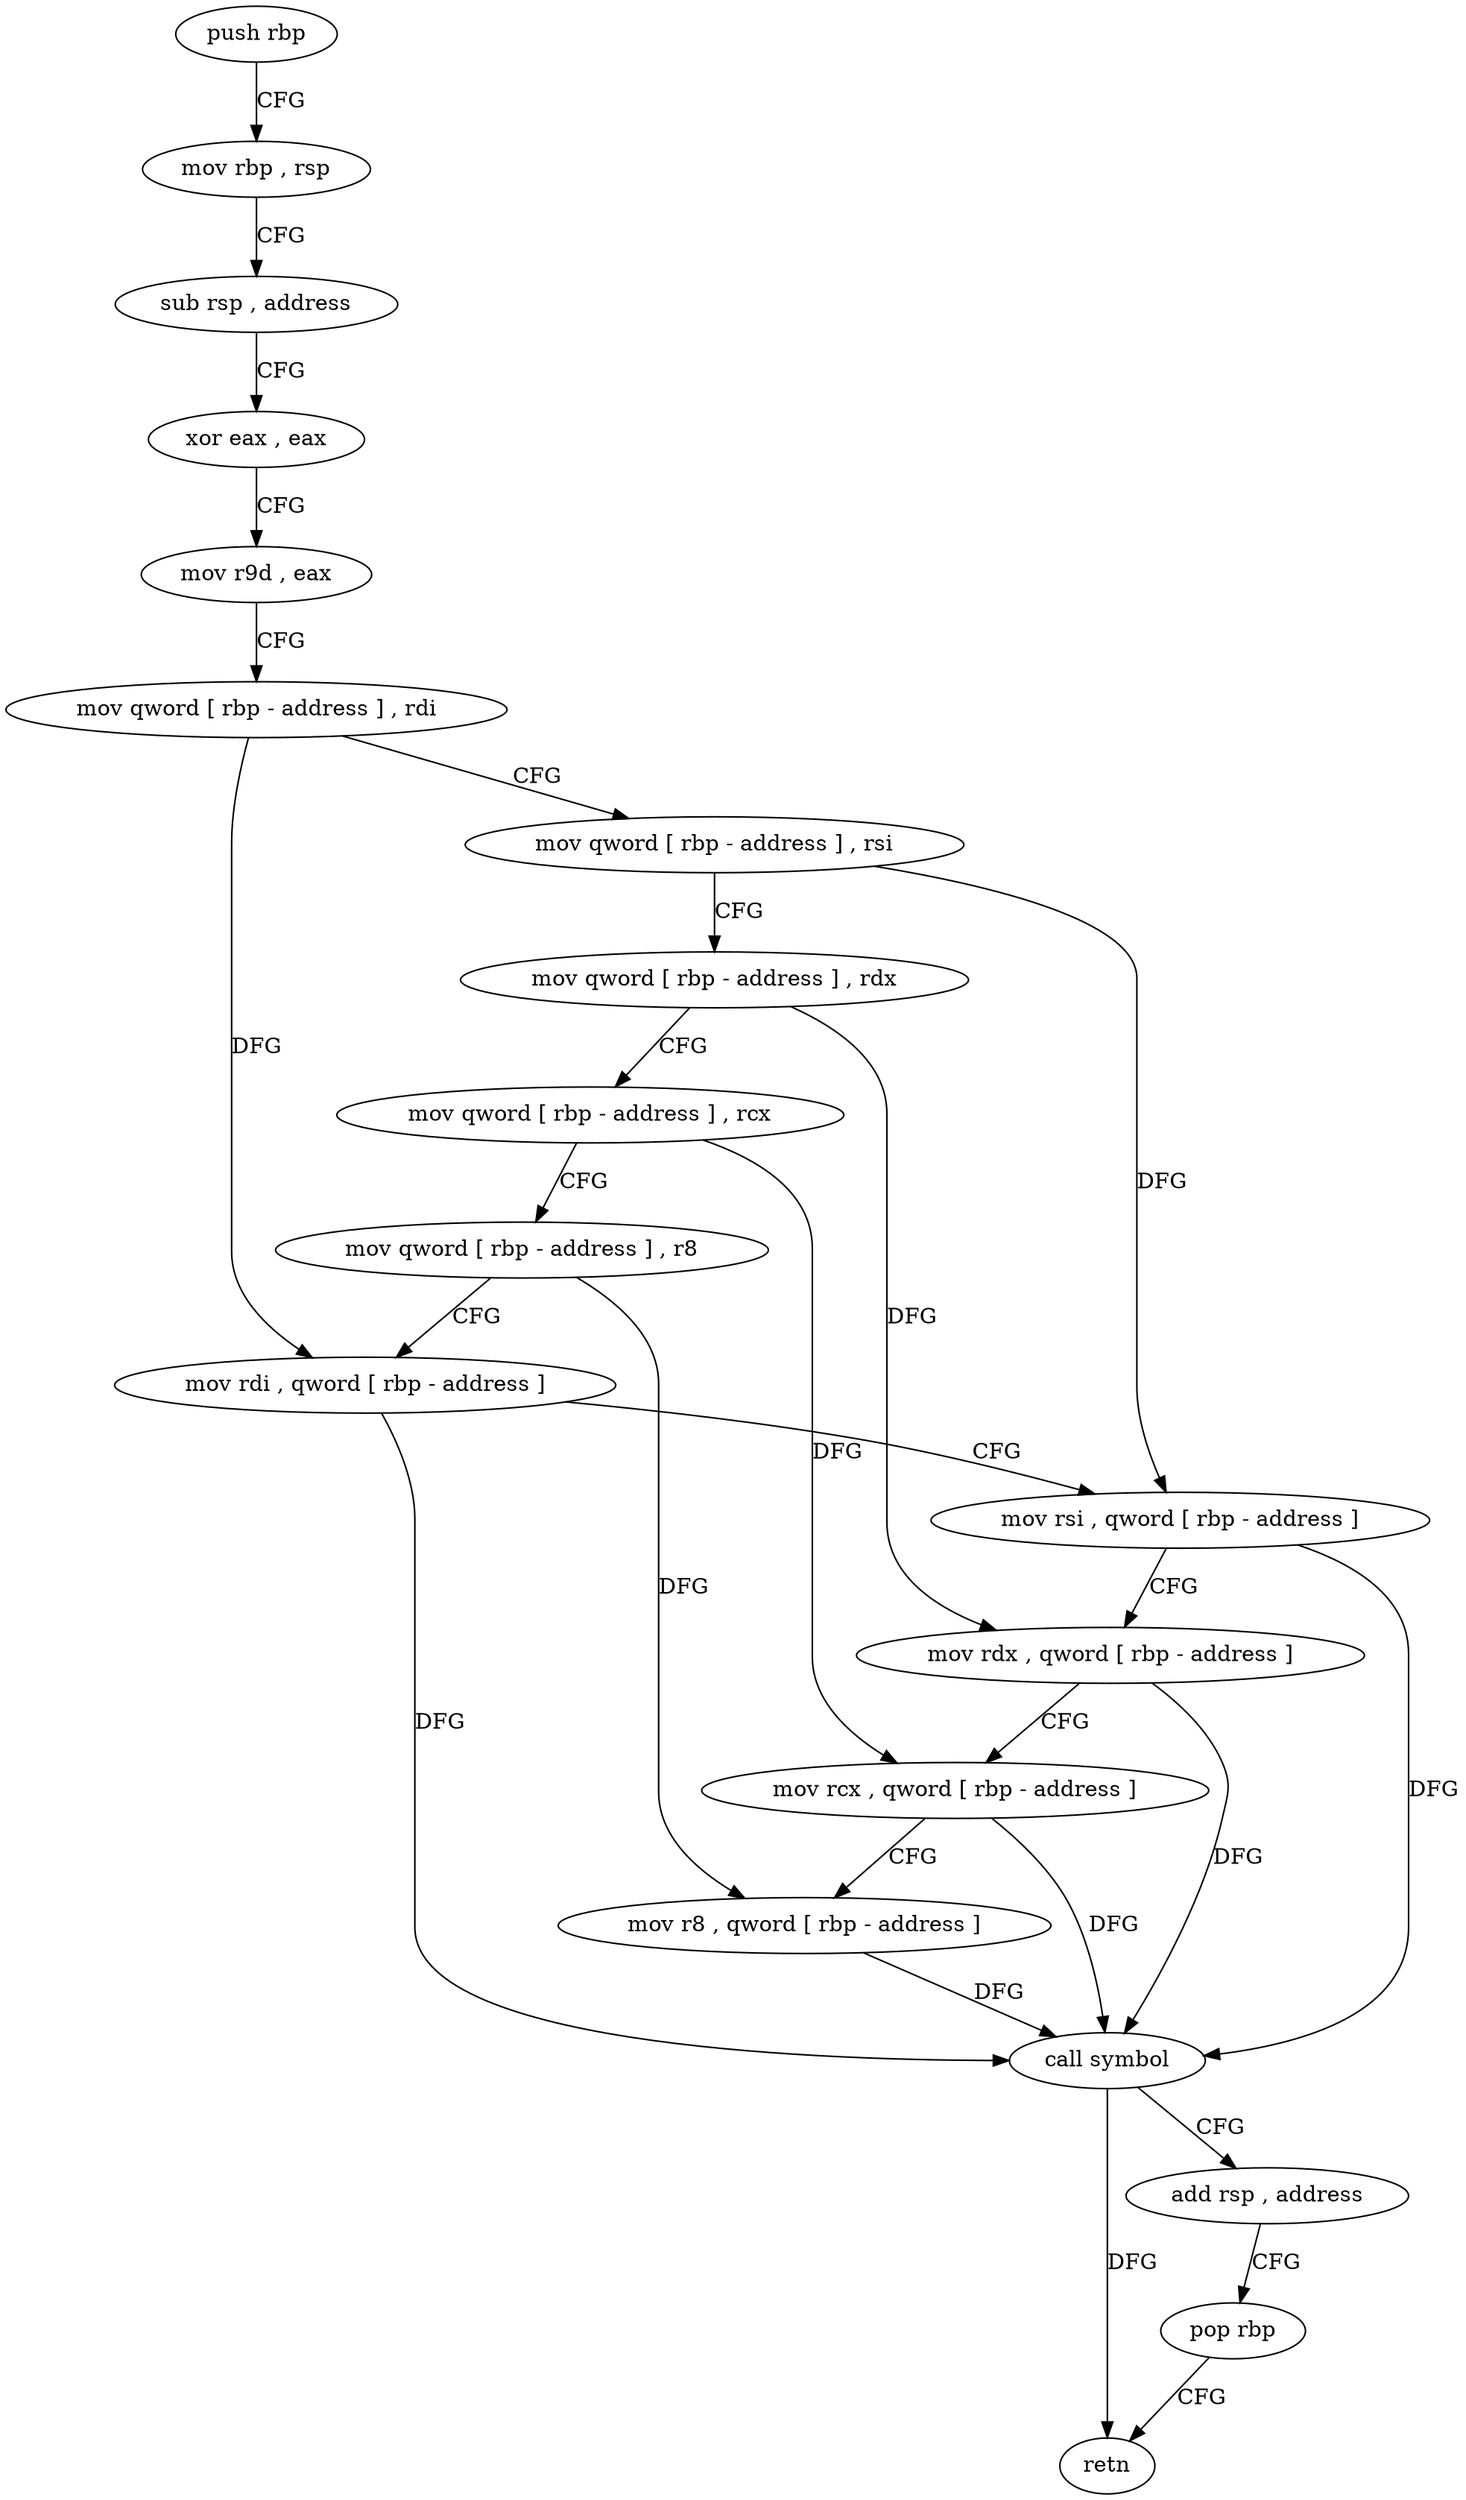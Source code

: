 digraph "func" {
"4252432" [label = "push rbp" ]
"4252433" [label = "mov rbp , rsp" ]
"4252436" [label = "sub rsp , address" ]
"4252440" [label = "xor eax , eax" ]
"4252442" [label = "mov r9d , eax" ]
"4252445" [label = "mov qword [ rbp - address ] , rdi" ]
"4252449" [label = "mov qword [ rbp - address ] , rsi" ]
"4252453" [label = "mov qword [ rbp - address ] , rdx" ]
"4252457" [label = "mov qword [ rbp - address ] , rcx" ]
"4252461" [label = "mov qword [ rbp - address ] , r8" ]
"4252465" [label = "mov rdi , qword [ rbp - address ]" ]
"4252469" [label = "mov rsi , qword [ rbp - address ]" ]
"4252473" [label = "mov rdx , qword [ rbp - address ]" ]
"4252477" [label = "mov rcx , qword [ rbp - address ]" ]
"4252481" [label = "mov r8 , qword [ rbp - address ]" ]
"4252485" [label = "call symbol" ]
"4252490" [label = "add rsp , address" ]
"4252494" [label = "pop rbp" ]
"4252495" [label = "retn" ]
"4252432" -> "4252433" [ label = "CFG" ]
"4252433" -> "4252436" [ label = "CFG" ]
"4252436" -> "4252440" [ label = "CFG" ]
"4252440" -> "4252442" [ label = "CFG" ]
"4252442" -> "4252445" [ label = "CFG" ]
"4252445" -> "4252449" [ label = "CFG" ]
"4252445" -> "4252465" [ label = "DFG" ]
"4252449" -> "4252453" [ label = "CFG" ]
"4252449" -> "4252469" [ label = "DFG" ]
"4252453" -> "4252457" [ label = "CFG" ]
"4252453" -> "4252473" [ label = "DFG" ]
"4252457" -> "4252461" [ label = "CFG" ]
"4252457" -> "4252477" [ label = "DFG" ]
"4252461" -> "4252465" [ label = "CFG" ]
"4252461" -> "4252481" [ label = "DFG" ]
"4252465" -> "4252469" [ label = "CFG" ]
"4252465" -> "4252485" [ label = "DFG" ]
"4252469" -> "4252473" [ label = "CFG" ]
"4252469" -> "4252485" [ label = "DFG" ]
"4252473" -> "4252477" [ label = "CFG" ]
"4252473" -> "4252485" [ label = "DFG" ]
"4252477" -> "4252481" [ label = "CFG" ]
"4252477" -> "4252485" [ label = "DFG" ]
"4252481" -> "4252485" [ label = "DFG" ]
"4252485" -> "4252490" [ label = "CFG" ]
"4252485" -> "4252495" [ label = "DFG" ]
"4252490" -> "4252494" [ label = "CFG" ]
"4252494" -> "4252495" [ label = "CFG" ]
}
